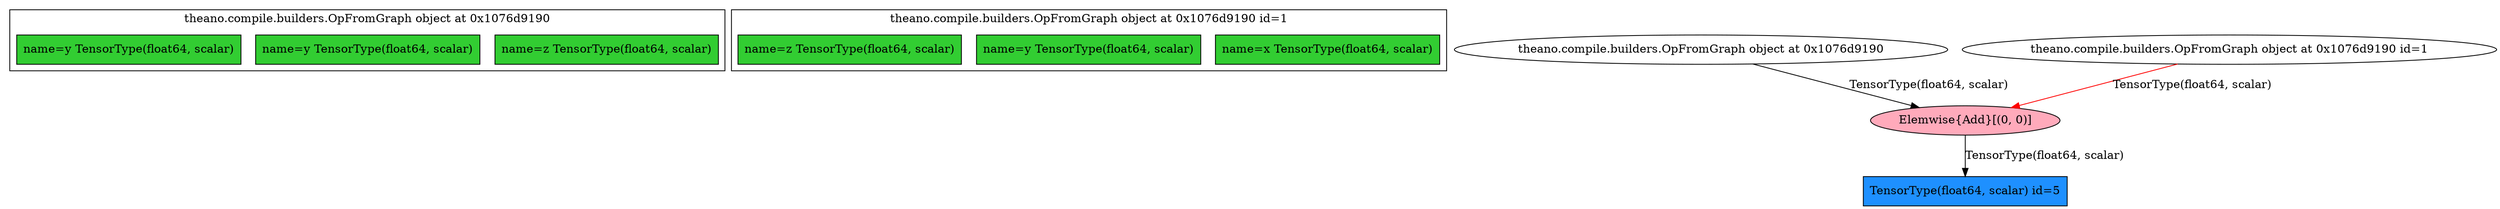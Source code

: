 digraph G {
	graph [bb="0,0,2482,251"];
	node [label="\N"];
	subgraph cluster__1 {
		graph [bb="8,168,723,243",
			label="theano.compile.builders.OpFromGraph object at 0x1076d9190",
			lheight=0.21,
			lp="365.5,231.5",
			lwidth=4.90
		];
		_2		 [fillcolor=limegreen,
			height=0.5,
			label="name=z TensorType(float64, scalar)",
			pos="605,194",
			shape=box,
			style=filled,
			width=3.0556];
		_3		 [fillcolor=limegreen,
			height=0.5,
			label="name=y TensorType(float64, scalar)",
			pos="366,194",
			shape=box,
			style=filled,
			width=3.0625];
		_4		 [fillcolor=limegreen,
			height=0.5,
			label="name=y TensorType(float64, scalar)",
			pos="127,194",
			shape=box,
			style=filled,
			width=3.0625];
	}
	subgraph cluster__5 {
		graph [bb="1759,168,2474,243",
			label="theano.compile.builders.OpFromGraph object at 0x1076d9190 id=1",
			lheight=0.21,
			lp="2116.5,231.5",
			lwidth=5.31
		];
		_6		 [fillcolor=limegreen,
			height=0.5,
			label="name=x TensorType(float64, scalar)",
			pos="2355,194",
			shape=box,
			style=filled,
			width=3.0625];
		_7		 [fillcolor=limegreen,
			height=0.5,
			label="name=y TensorType(float64, scalar)",
			pos="2116,194",
			shape=box,
			style=filled,
			width=3.0625];
		_8		 [fillcolor=limegreen,
			height=0.5,
			label="name=z TensorType(float64, scalar)",
			pos="1877,194",
			shape=box,
			style=filled,
			width=3.0556];
	}
	_1	 [height=0.5,
		label="theano.compile.builders.OpFromGraph object at 0x1076d9190",
		pos="973,194",
		shape=ellipse,
		width=6.6504];
	_9	 [fillcolor="#FFAABB",
		height=0.5,
		label="Elemwise{Add}[(0, 0)]",
		pos="1231,106",
		shape=ellipse,
		style=filled,
		type=colored,
		width=2.6784];
	_1 -> _9	 [label="TensorType(float64, scalar)",
		lp="1204,150",
		pos="e,1185.8,122.05 1023.1,176.32 1067,161.66 1130.8,140.38 1176.2,125.28"];
	_5	 [height=0.5,
		label="theano.compile.builders.OpFromGraph object at 0x1076d9190 id=1",
		pos="1490,194",
		shape=ellipse,
		width=7.1761];
	_5 -> _9	 [color=red,
		label="TensorType(float64, scalar)",
		lp="1461,150",
		pos="e,1276.3,122.05 1439.8,176.32 1395.6,161.66 1331.5,140.38 1286,125.28"];
	_10	 [fillcolor=dodgerblue,
		height=0.5,
		label="TensorType(float64, scalar) id=5",
		pos="1231,18",
		shape=box,
		style=filled,
		width=2.7847];
	_9 -> _10	 [label="TensorType(float64, scalar)",
		lp="1309,62",
		pos="e,1231,36.084 1231,87.597 1231,75.746 1231,59.817 1231,46.292"];
}
